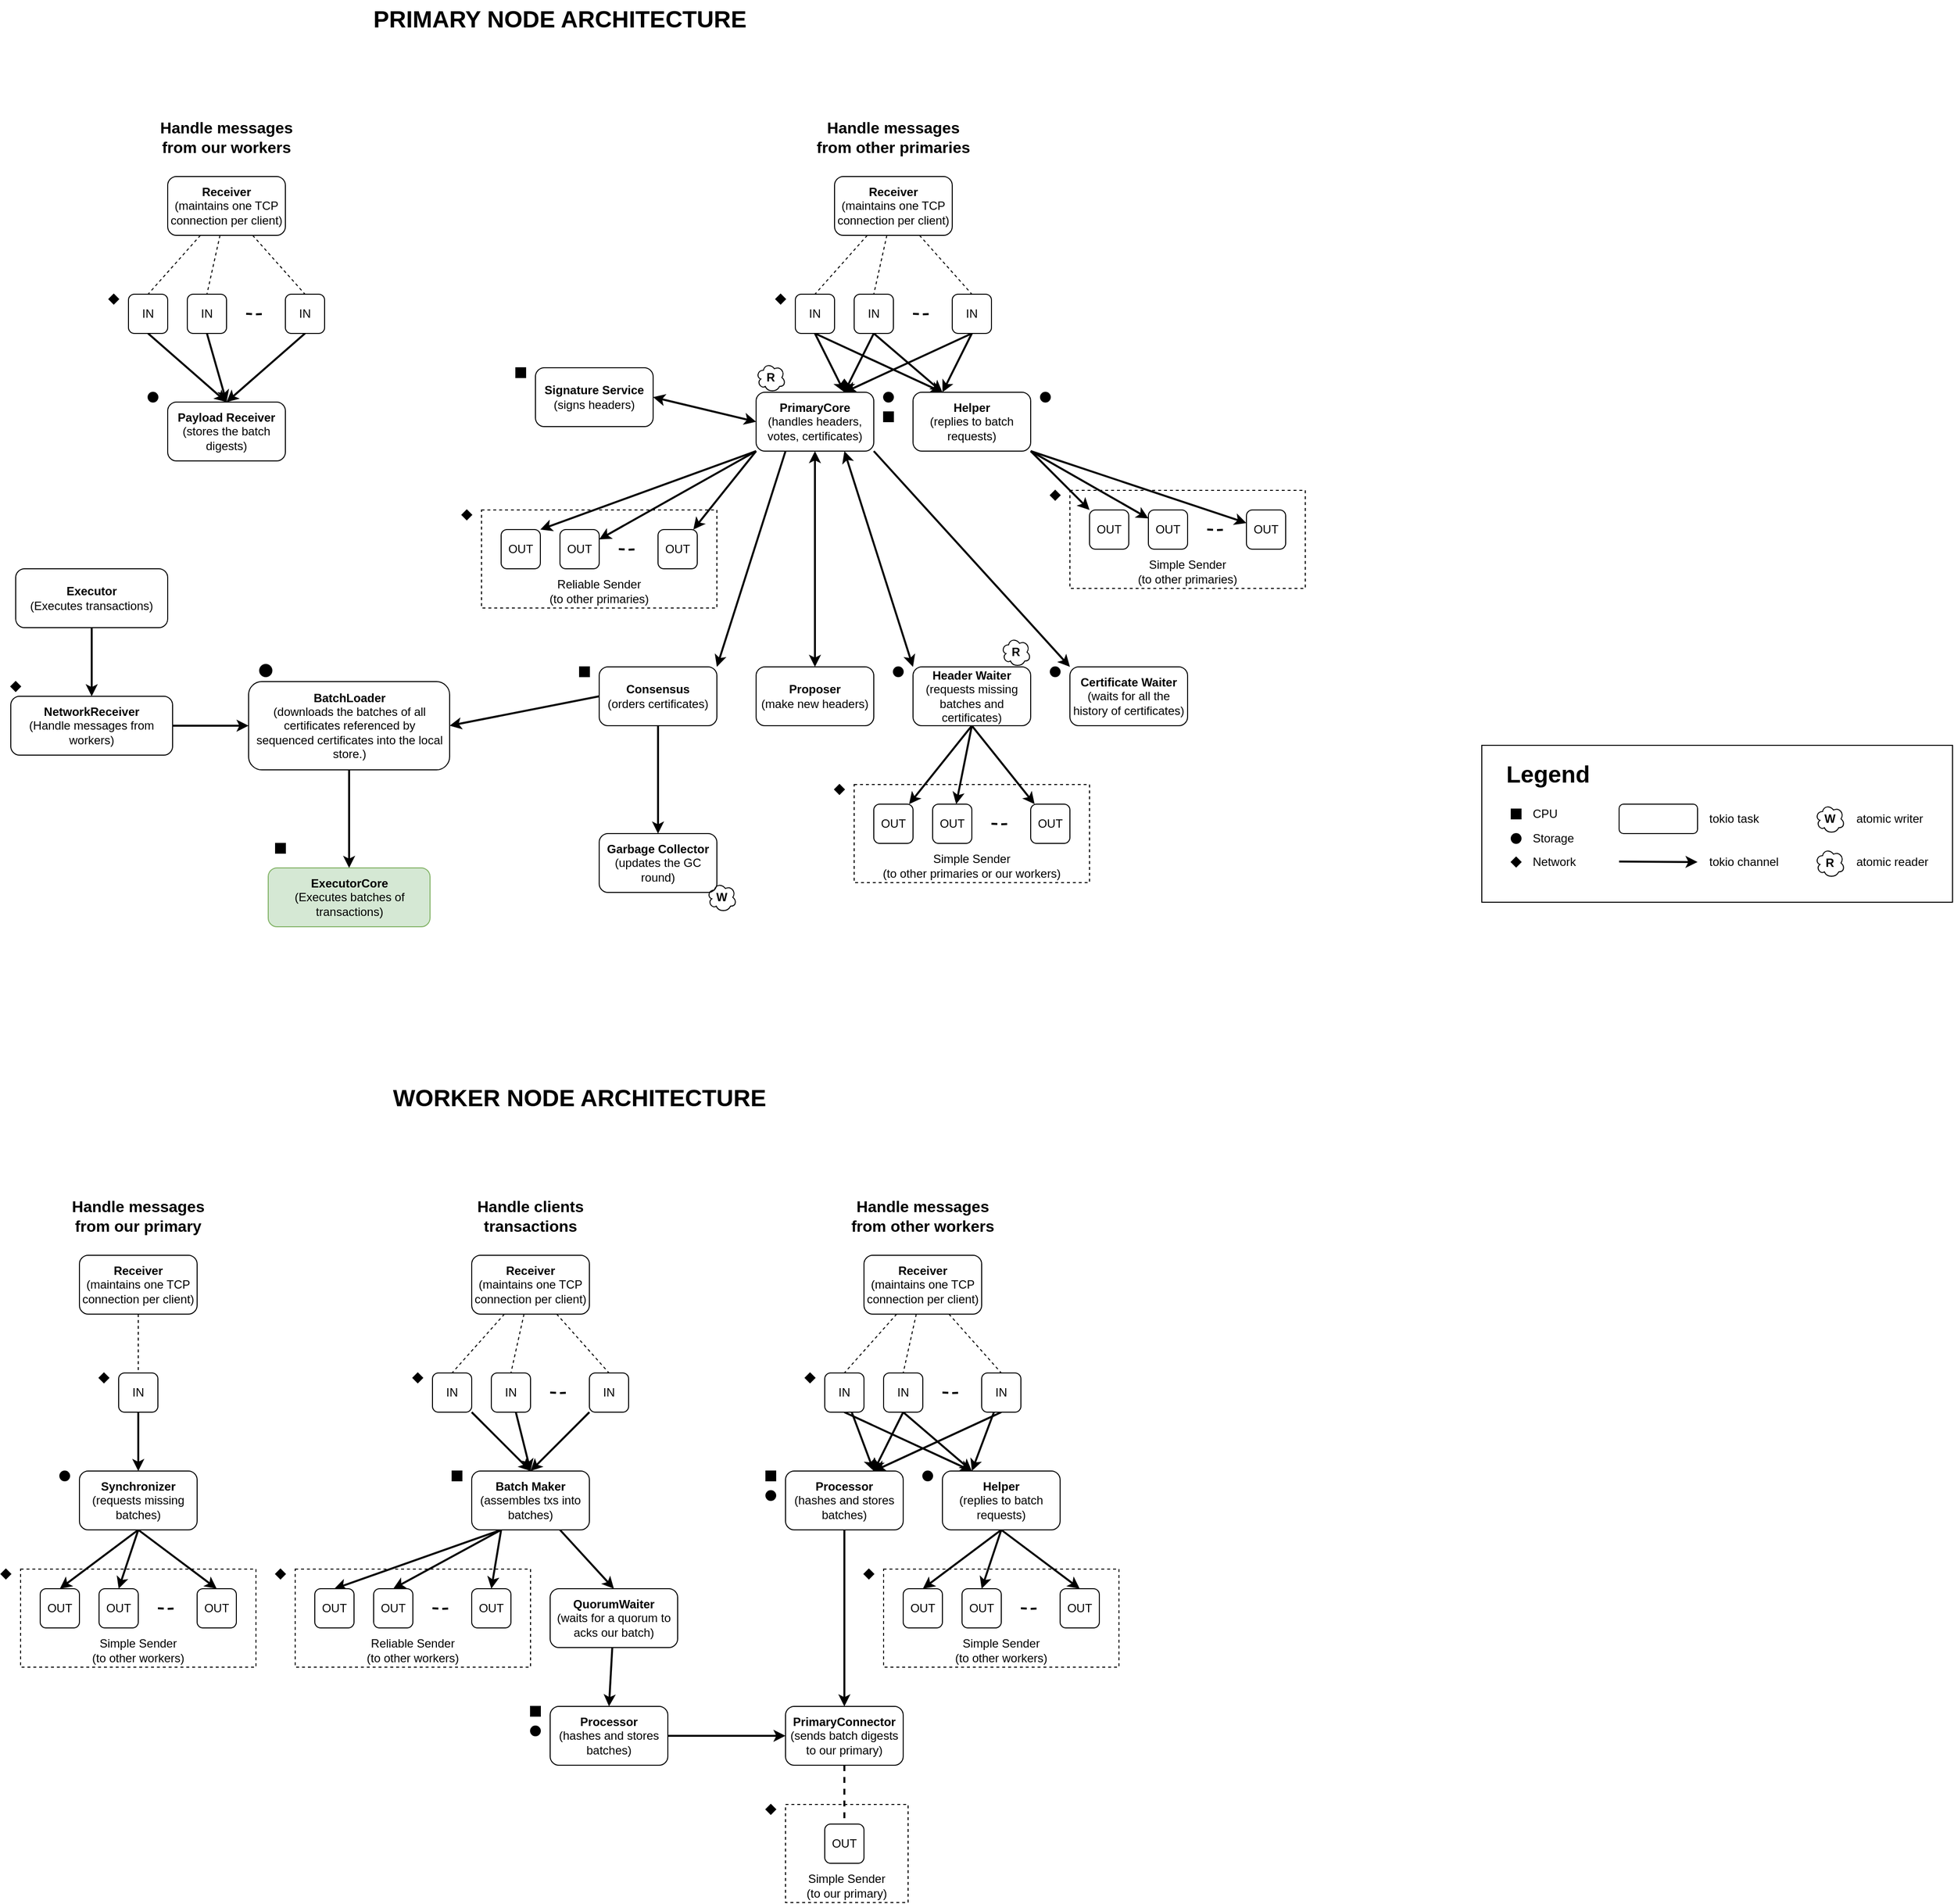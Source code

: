 <mxfile version="20.5.3" type="embed"><diagram name="Mundis Architecture" id="eWdeT5AcJQXGYYXO-Hpa"><mxGraphModel dx="376" dy="332" grid="1" gridSize="10" guides="1" tooltips="1" connect="1" arrows="1" fold="1" page="0" pageScale="1" pageWidth="850" pageHeight="1100" math="0" shadow="0"><root><mxCell id="0"/><mxCell id="1" parent="0"/><mxCell id="_RsEXBhHLz2z6lFNZUiC-2" style="edgeStyle=none;rounded=0;jumpSize=6;orthogonalLoop=1;jettySize=auto;html=1;startArrow=none;startFill=0;endArrow=classic;endFill=1;strokeWidth=2;entryX=0.5;entryY=0;entryDx=0;entryDy=0;exitX=0.5;exitY=1;exitDx=0;exitDy=0;" parent="1" source="_RsEXBhHLz2z6lFNZUiC-3" target="_RsEXBhHLz2z6lFNZUiC-42" edge="1"><mxGeometry relative="1" as="geometry"/></mxCell><mxCell id="_RsEXBhHLz2z6lFNZUiC-3" value="IN" style="rounded=1;whiteSpace=wrap;html=1;" parent="1" vertex="1"><mxGeometry x="180" y="350" width="40" height="40" as="geometry"/></mxCell><mxCell id="_RsEXBhHLz2z6lFNZUiC-4" style="edgeStyle=none;rounded=0;jumpSize=6;orthogonalLoop=1;jettySize=auto;html=1;entryX=0.5;entryY=0;entryDx=0;entryDy=0;strokeWidth=1;endArrow=none;endFill=0;dashed=1;" parent="1" source="_RsEXBhHLz2z6lFNZUiC-7" target="_RsEXBhHLz2z6lFNZUiC-11" edge="1"><mxGeometry relative="1" as="geometry"/></mxCell><mxCell id="_RsEXBhHLz2z6lFNZUiC-5" style="edgeStyle=none;rounded=0;jumpSize=6;orthogonalLoop=1;jettySize=auto;html=1;entryX=0.5;entryY=0;entryDx=0;entryDy=0;strokeWidth=1;endArrow=none;endFill=0;dashed=1;" parent="1" source="_RsEXBhHLz2z6lFNZUiC-7" target="_RsEXBhHLz2z6lFNZUiC-3" edge="1"><mxGeometry relative="1" as="geometry"/></mxCell><mxCell id="_RsEXBhHLz2z6lFNZUiC-6" style="edgeStyle=none;rounded=0;jumpSize=6;orthogonalLoop=1;jettySize=auto;html=1;entryX=0.5;entryY=0;entryDx=0;entryDy=0;strokeWidth=1;endArrow=none;endFill=0;dashed=1;" parent="1" source="_RsEXBhHLz2z6lFNZUiC-7" target="_RsEXBhHLz2z6lFNZUiC-9" edge="1"><mxGeometry relative="1" as="geometry"/></mxCell><mxCell id="_RsEXBhHLz2z6lFNZUiC-7" value="&lt;b&gt;Receiver&lt;br&gt;&lt;/b&gt;(maintains one TCP connection per client)" style="rounded=1;whiteSpace=wrap;html=1;" parent="1" vertex="1"><mxGeometry x="220" y="230" width="120" height="60" as="geometry"/></mxCell><mxCell id="_RsEXBhHLz2z6lFNZUiC-8" style="edgeStyle=none;rounded=0;jumpSize=6;orthogonalLoop=1;jettySize=auto;html=1;startArrow=none;startFill=0;endArrow=classic;endFill=1;strokeWidth=2;entryX=0.5;entryY=0;entryDx=0;entryDy=0;exitX=0.5;exitY=1;exitDx=0;exitDy=0;" parent="1" source="_RsEXBhHLz2z6lFNZUiC-9" target="_RsEXBhHLz2z6lFNZUiC-42" edge="1"><mxGeometry relative="1" as="geometry"/></mxCell><mxCell id="_RsEXBhHLz2z6lFNZUiC-9" value="IN" style="rounded=1;whiteSpace=wrap;html=1;" parent="1" vertex="1"><mxGeometry x="340" y="350" width="40" height="40" as="geometry"/></mxCell><mxCell id="_RsEXBhHLz2z6lFNZUiC-10" style="edgeStyle=none;rounded=0;jumpSize=6;orthogonalLoop=1;jettySize=auto;html=1;startArrow=none;startFill=0;endArrow=classic;endFill=1;strokeWidth=2;entryX=0.5;entryY=0;entryDx=0;entryDy=0;exitX=0.5;exitY=1;exitDx=0;exitDy=0;" parent="1" source="_RsEXBhHLz2z6lFNZUiC-11" target="_RsEXBhHLz2z6lFNZUiC-42" edge="1"><mxGeometry relative="1" as="geometry"/></mxCell><mxCell id="_RsEXBhHLz2z6lFNZUiC-11" value="IN" style="rounded=1;whiteSpace=wrap;html=1;" parent="1" vertex="1"><mxGeometry x="240" y="350" width="40" height="40" as="geometry"/></mxCell><mxCell id="_RsEXBhHLz2z6lFNZUiC-12" value="" style="endArrow=none;dashed=1;html=1;rounded=0;edgeStyle=orthogonalEdgeStyle;jumpSize=6;strokeWidth=2;" parent="1" edge="1"><mxGeometry width="50" height="50" relative="1" as="geometry"><mxPoint x="300" y="370.0" as="sourcePoint"/><mxPoint x="320" y="370.0" as="targetPoint"/></mxGeometry></mxCell><mxCell id="_RsEXBhHLz2z6lFNZUiC-13" value="" style="rhombus;whiteSpace=wrap;html=1;strokeColor=#000000;fillColor=#000000;align=center;" parent="1" vertex="1"><mxGeometry x="160" y="350" width="10" height="10" as="geometry"/></mxCell><mxCell id="_RsEXBhHLz2z6lFNZUiC-14" style="edgeStyle=none;rounded=0;jumpSize=6;orthogonalLoop=1;jettySize=auto;html=1;startArrow=none;startFill=0;endArrow=classic;endFill=1;strokeWidth=2;entryX=0.75;entryY=0;entryDx=0;entryDy=0;exitX=0.5;exitY=1;exitDx=0;exitDy=0;" parent="1" source="_RsEXBhHLz2z6lFNZUiC-16" target="_RsEXBhHLz2z6lFNZUiC-40" edge="1"><mxGeometry relative="1" as="geometry"/></mxCell><mxCell id="_RsEXBhHLz2z6lFNZUiC-15" style="edgeStyle=none;rounded=0;jumpSize=6;orthogonalLoop=1;jettySize=auto;html=1;startArrow=none;startFill=0;endArrow=classic;endFill=1;strokeWidth=2;exitX=0.5;exitY=1;exitDx=0;exitDy=0;entryX=0.25;entryY=0;entryDx=0;entryDy=0;" parent="1" source="_RsEXBhHLz2z6lFNZUiC-16" target="_RsEXBhHLz2z6lFNZUiC-52" edge="1"><mxGeometry relative="1" as="geometry"/></mxCell><mxCell id="_RsEXBhHLz2z6lFNZUiC-16" value="IN" style="rounded=1;whiteSpace=wrap;html=1;" parent="1" vertex="1"><mxGeometry x="860" y="350" width="40" height="40" as="geometry"/></mxCell><mxCell id="_RsEXBhHLz2z6lFNZUiC-17" style="edgeStyle=none;rounded=0;jumpSize=6;orthogonalLoop=1;jettySize=auto;html=1;entryX=0.5;entryY=0;entryDx=0;entryDy=0;strokeWidth=1;endArrow=none;endFill=0;dashed=1;" parent="1" source="_RsEXBhHLz2z6lFNZUiC-20" target="_RsEXBhHLz2z6lFNZUiC-26" edge="1"><mxGeometry relative="1" as="geometry"/></mxCell><mxCell id="_RsEXBhHLz2z6lFNZUiC-18" style="edgeStyle=none;rounded=0;jumpSize=6;orthogonalLoop=1;jettySize=auto;html=1;entryX=0.5;entryY=0;entryDx=0;entryDy=0;strokeWidth=1;endArrow=none;endFill=0;dashed=1;" parent="1" source="_RsEXBhHLz2z6lFNZUiC-20" target="_RsEXBhHLz2z6lFNZUiC-16" edge="1"><mxGeometry relative="1" as="geometry"/></mxCell><mxCell id="_RsEXBhHLz2z6lFNZUiC-19" style="edgeStyle=none;rounded=0;jumpSize=6;orthogonalLoop=1;jettySize=auto;html=1;entryX=0.5;entryY=0;entryDx=0;entryDy=0;strokeWidth=1;endArrow=none;endFill=0;dashed=1;" parent="1" source="_RsEXBhHLz2z6lFNZUiC-20" target="_RsEXBhHLz2z6lFNZUiC-23" edge="1"><mxGeometry relative="1" as="geometry"/></mxCell><mxCell id="_RsEXBhHLz2z6lFNZUiC-20" value="&lt;b&gt;Receiver&lt;br&gt;&lt;/b&gt;(maintains one TCP connection per client)" style="rounded=1;whiteSpace=wrap;html=1;" parent="1" vertex="1"><mxGeometry x="900" y="230" width="120" height="60" as="geometry"/></mxCell><mxCell id="_RsEXBhHLz2z6lFNZUiC-21" style="edgeStyle=none;rounded=0;jumpSize=6;orthogonalLoop=1;jettySize=auto;html=1;startArrow=none;startFill=0;endArrow=classic;endFill=1;strokeWidth=2;exitX=0.5;exitY=1;exitDx=0;exitDy=0;entryX=0.75;entryY=0;entryDx=0;entryDy=0;" parent="1" source="_RsEXBhHLz2z6lFNZUiC-23" target="_RsEXBhHLz2z6lFNZUiC-40" edge="1"><mxGeometry relative="1" as="geometry"/></mxCell><mxCell id="_RsEXBhHLz2z6lFNZUiC-22" style="edgeStyle=none;rounded=0;jumpSize=6;orthogonalLoop=1;jettySize=auto;html=1;startArrow=none;startFill=0;endArrow=classic;endFill=1;strokeWidth=2;exitX=0.5;exitY=1;exitDx=0;exitDy=0;entryX=0.25;entryY=0;entryDx=0;entryDy=0;" parent="1" source="_RsEXBhHLz2z6lFNZUiC-23" target="_RsEXBhHLz2z6lFNZUiC-52" edge="1"><mxGeometry relative="1" as="geometry"/></mxCell><mxCell id="_RsEXBhHLz2z6lFNZUiC-23" value="IN" style="rounded=1;whiteSpace=wrap;html=1;" parent="1" vertex="1"><mxGeometry x="1020" y="350" width="40" height="40" as="geometry"/></mxCell><mxCell id="_RsEXBhHLz2z6lFNZUiC-24" style="edgeStyle=none;rounded=0;jumpSize=6;orthogonalLoop=1;jettySize=auto;html=1;startArrow=none;startFill=0;endArrow=classic;endFill=1;strokeWidth=2;exitX=0.5;exitY=1;exitDx=0;exitDy=0;entryX=0.75;entryY=0;entryDx=0;entryDy=0;" parent="1" source="_RsEXBhHLz2z6lFNZUiC-26" target="_RsEXBhHLz2z6lFNZUiC-40" edge="1"><mxGeometry relative="1" as="geometry"/></mxCell><mxCell id="_RsEXBhHLz2z6lFNZUiC-25" style="edgeStyle=none;rounded=0;jumpSize=6;orthogonalLoop=1;jettySize=auto;html=1;startArrow=none;startFill=0;endArrow=classic;endFill=1;strokeWidth=2;exitX=0.5;exitY=1;exitDx=0;exitDy=0;entryX=0.25;entryY=0;entryDx=0;entryDy=0;" parent="1" source="_RsEXBhHLz2z6lFNZUiC-26" target="_RsEXBhHLz2z6lFNZUiC-52" edge="1"><mxGeometry relative="1" as="geometry"><mxPoint x="990" y="440" as="targetPoint"/></mxGeometry></mxCell><mxCell id="_RsEXBhHLz2z6lFNZUiC-26" value="IN" style="rounded=1;whiteSpace=wrap;html=1;" parent="1" vertex="1"><mxGeometry x="920" y="350" width="40" height="40" as="geometry"/></mxCell><mxCell id="_RsEXBhHLz2z6lFNZUiC-27" value="" style="endArrow=none;dashed=1;html=1;rounded=0;edgeStyle=orthogonalEdgeStyle;jumpSize=6;strokeWidth=2;" parent="1" edge="1"><mxGeometry width="50" height="50" relative="1" as="geometry"><mxPoint x="980" y="370.0" as="sourcePoint"/><mxPoint x="1000" y="370.0" as="targetPoint"/></mxGeometry></mxCell><mxCell id="_RsEXBhHLz2z6lFNZUiC-28" value="" style="rhombus;whiteSpace=wrap;html=1;strokeColor=#000000;fillColor=#000000;align=center;" parent="1" vertex="1"><mxGeometry x="840" y="350" width="10" height="10" as="geometry"/></mxCell><mxCell id="_RsEXBhHLz2z6lFNZUiC-29" value="&lt;font style=&quot;font-size: 16px&quot;&gt;&lt;b&gt;Handle messages from our workers&lt;/b&gt;&lt;/font&gt;" style="text;html=1;strokeColor=none;fillColor=none;align=center;verticalAlign=middle;whiteSpace=wrap;rounded=0;dashed=1;" parent="1" vertex="1"><mxGeometry x="200" y="170" width="160" height="40" as="geometry"/></mxCell><mxCell id="_RsEXBhHLz2z6lFNZUiC-30" value="&lt;font style=&quot;font-size: 16px&quot;&gt;&lt;b&gt;Handle messages from other primaries&lt;/b&gt;&lt;/font&gt;" style="text;html=1;strokeColor=none;fillColor=none;align=center;verticalAlign=middle;whiteSpace=wrap;rounded=0;dashed=1;" parent="1" vertex="1"><mxGeometry x="880" y="170" width="160" height="40" as="geometry"/></mxCell><mxCell id="_RsEXBhHLz2z6lFNZUiC-31" style="edgeStyle=none;rounded=0;jumpSize=6;orthogonalLoop=1;jettySize=auto;html=1;entryX=0;entryY=0.5;entryDx=0;entryDy=0;startArrow=classic;startFill=1;endArrow=classic;endFill=1;strokeWidth=2;exitX=1;exitY=0.5;exitDx=0;exitDy=0;" parent="1" source="_RsEXBhHLz2z6lFNZUiC-32" target="_RsEXBhHLz2z6lFNZUiC-40" edge="1"><mxGeometry relative="1" as="geometry"/></mxCell><mxCell id="_RsEXBhHLz2z6lFNZUiC-32" value="&lt;b&gt;Signature Service&lt;br&gt;&lt;/b&gt;(signs headers)" style="rounded=1;whiteSpace=wrap;html=1;" parent="1" vertex="1"><mxGeometry x="595" y="425" width="120" height="60" as="geometry"/></mxCell><mxCell id="_RsEXBhHLz2z6lFNZUiC-33" style="edgeStyle=none;rounded=0;jumpSize=6;orthogonalLoop=1;jettySize=auto;html=1;startArrow=none;startFill=0;endArrow=classic;endFill=1;strokeWidth=2;exitX=0;exitY=1;exitDx=0;exitDy=0;" parent="1" source="_RsEXBhHLz2z6lFNZUiC-40" target="_RsEXBhHLz2z6lFNZUiC-57" edge="1"><mxGeometry relative="1" as="geometry"/></mxCell><mxCell id="_RsEXBhHLz2z6lFNZUiC-34" style="edgeStyle=none;rounded=0;jumpSize=6;orthogonalLoop=1;jettySize=auto;html=1;startArrow=none;startFill=0;endArrow=classic;endFill=1;strokeWidth=2;entryX=1;entryY=0;entryDx=0;entryDy=0;exitX=0;exitY=1;exitDx=0;exitDy=0;" parent="1" source="_RsEXBhHLz2z6lFNZUiC-40" target="_RsEXBhHLz2z6lFNZUiC-56" edge="1"><mxGeometry relative="1" as="geometry"><mxPoint x="710" y="530" as="targetPoint"/></mxGeometry></mxCell><mxCell id="_RsEXBhHLz2z6lFNZUiC-35" style="edgeStyle=none;rounded=0;jumpSize=6;orthogonalLoop=1;jettySize=auto;html=1;entryX=1;entryY=0.25;entryDx=0;entryDy=0;startArrow=none;startFill=0;endArrow=classic;endFill=1;strokeWidth=2;exitX=0;exitY=1;exitDx=0;exitDy=0;" parent="1" source="_RsEXBhHLz2z6lFNZUiC-40" target="_RsEXBhHLz2z6lFNZUiC-58" edge="1"><mxGeometry relative="1" as="geometry"/></mxCell><mxCell id="_RsEXBhHLz2z6lFNZUiC-36" style="edgeStyle=none;rounded=0;jumpSize=6;orthogonalLoop=1;jettySize=auto;html=1;exitX=0.5;exitY=1;exitDx=0;exitDy=0;entryX=0.5;entryY=0;entryDx=0;entryDy=0;startArrow=classic;startFill=1;endArrow=classic;endFill=1;strokeWidth=2;" parent="1" source="_RsEXBhHLz2z6lFNZUiC-40" target="_RsEXBhHLz2z6lFNZUiC-48" edge="1"><mxGeometry relative="1" as="geometry"><Array as="points"><mxPoint x="880" y="630"/></Array></mxGeometry></mxCell><mxCell id="_RsEXBhHLz2z6lFNZUiC-37" style="edgeStyle=none;rounded=0;jumpSize=6;orthogonalLoop=1;jettySize=auto;html=1;entryX=1;entryY=0;entryDx=0;entryDy=0;startArrow=none;startFill=0;endArrow=classic;endFill=1;strokeWidth=2;exitX=0.25;exitY=1;exitDx=0;exitDy=0;" parent="1" source="_RsEXBhHLz2z6lFNZUiC-40" target="_RsEXBhHLz2z6lFNZUiC-54" edge="1"><mxGeometry relative="1" as="geometry"/></mxCell><mxCell id="_RsEXBhHLz2z6lFNZUiC-38" style="edgeStyle=none;rounded=0;jumpSize=6;orthogonalLoop=1;jettySize=auto;html=1;entryX=0;entryY=0;entryDx=0;entryDy=0;startArrow=classic;startFill=1;endArrow=classic;endFill=1;strokeWidth=2;exitX=0.75;exitY=1;exitDx=0;exitDy=0;" parent="1" source="_RsEXBhHLz2z6lFNZUiC-40" target="_RsEXBhHLz2z6lFNZUiC-46" edge="1"><mxGeometry relative="1" as="geometry"/></mxCell><mxCell id="_RsEXBhHLz2z6lFNZUiC-39" style="edgeStyle=none;rounded=0;jumpSize=6;orthogonalLoop=1;jettySize=auto;html=1;entryX=0;entryY=0;entryDx=0;entryDy=0;startArrow=none;startFill=0;endArrow=classic;endFill=1;strokeWidth=2;exitX=1;exitY=1;exitDx=0;exitDy=0;" parent="1" source="_RsEXBhHLz2z6lFNZUiC-40" target="_RsEXBhHLz2z6lFNZUiC-47" edge="1"><mxGeometry relative="1" as="geometry"/></mxCell><mxCell id="_RsEXBhHLz2z6lFNZUiC-40" value="&lt;b&gt;PrimaryCore&lt;br&gt;&lt;/b&gt;(handles headers, votes, certificates)" style="rounded=1;whiteSpace=wrap;html=1;" parent="1" vertex="1"><mxGeometry x="820" y="450" width="120" height="60" as="geometry"/></mxCell><mxCell id="_RsEXBhHLz2z6lFNZUiC-41" value="&lt;b&gt;Garbage Collector&lt;br&gt;&lt;/b&gt;(updates the GC round)" style="rounded=1;whiteSpace=wrap;html=1;" parent="1" vertex="1"><mxGeometry x="660" y="900" width="120" height="60" as="geometry"/></mxCell><mxCell id="_RsEXBhHLz2z6lFNZUiC-42" value="&lt;b&gt;Payload Receiver&lt;br&gt;&lt;/b&gt;(stores the batch digests)" style="rounded=1;whiteSpace=wrap;html=1;" parent="1" vertex="1"><mxGeometry x="220" y="460" width="120" height="60" as="geometry"/></mxCell><mxCell id="_RsEXBhHLz2z6lFNZUiC-43" style="edgeStyle=none;rounded=0;jumpSize=6;orthogonalLoop=1;jettySize=auto;html=1;startArrow=none;startFill=0;endArrow=classic;endFill=1;strokeWidth=2;exitX=0.5;exitY=1;exitDx=0;exitDy=0;" parent="1" source="_RsEXBhHLz2z6lFNZUiC-46" target="_RsEXBhHLz2z6lFNZUiC-69" edge="1"><mxGeometry relative="1" as="geometry"/></mxCell><mxCell id="_RsEXBhHLz2z6lFNZUiC-44" style="edgeStyle=none;rounded=0;jumpSize=6;orthogonalLoop=1;jettySize=auto;html=1;startArrow=none;startFill=0;endArrow=classic;endFill=1;strokeWidth=2;exitX=0.5;exitY=1;exitDx=0;exitDy=0;" parent="1" source="_RsEXBhHLz2z6lFNZUiC-46" target="_RsEXBhHLz2z6lFNZUiC-68" edge="1"><mxGeometry relative="1" as="geometry"/></mxCell><mxCell id="_RsEXBhHLz2z6lFNZUiC-45" style="edgeStyle=none;rounded=0;jumpSize=6;orthogonalLoop=1;jettySize=auto;html=1;startArrow=none;startFill=0;endArrow=classic;endFill=1;strokeWidth=2;exitX=0.5;exitY=1;exitDx=0;exitDy=0;" parent="1" source="_RsEXBhHLz2z6lFNZUiC-46" target="_RsEXBhHLz2z6lFNZUiC-67" edge="1"><mxGeometry relative="1" as="geometry"/></mxCell><mxCell id="_RsEXBhHLz2z6lFNZUiC-46" value="&lt;b&gt;Header Waiter&lt;br&gt;&lt;/b&gt;(requests missing batches and certificates)" style="rounded=1;whiteSpace=wrap;html=1;" parent="1" vertex="1"><mxGeometry x="980" y="730" width="120" height="60" as="geometry"/></mxCell><mxCell id="_RsEXBhHLz2z6lFNZUiC-47" value="&lt;b&gt;Certificate Waiter&lt;br&gt;&lt;/b&gt;(waits for all the history of certificates)" style="rounded=1;whiteSpace=wrap;html=1;" parent="1" vertex="1"><mxGeometry x="1140" y="730" width="120" height="60" as="geometry"/></mxCell><mxCell id="_RsEXBhHLz2z6lFNZUiC-48" value="&lt;b&gt;Proposer&lt;br&gt;&lt;/b&gt;(make new headers)" style="rounded=1;whiteSpace=wrap;html=1;" parent="1" vertex="1"><mxGeometry x="820" y="730" width="120" height="60" as="geometry"/></mxCell><mxCell id="_RsEXBhHLz2z6lFNZUiC-49" style="edgeStyle=none;rounded=0;jumpSize=6;orthogonalLoop=1;jettySize=auto;html=1;endArrow=classic;endFill=1;strokeWidth=2;startArrow=none;startFill=0;exitX=1;exitY=1;exitDx=0;exitDy=0;" parent="1" source="_RsEXBhHLz2z6lFNZUiC-52" target="_RsEXBhHLz2z6lFNZUiC-63" edge="1"><mxGeometry relative="1" as="geometry"/></mxCell><mxCell id="_RsEXBhHLz2z6lFNZUiC-50" style="edgeStyle=none;rounded=0;jumpSize=6;orthogonalLoop=1;jettySize=auto;html=1;endArrow=classic;endFill=1;strokeWidth=2;startArrow=none;startFill=0;exitX=1;exitY=1;exitDx=0;exitDy=0;" parent="1" source="_RsEXBhHLz2z6lFNZUiC-52" target="_RsEXBhHLz2z6lFNZUiC-64" edge="1"><mxGeometry relative="1" as="geometry"/></mxCell><mxCell id="_RsEXBhHLz2z6lFNZUiC-51" style="edgeStyle=none;rounded=0;jumpSize=6;orthogonalLoop=1;jettySize=auto;html=1;endArrow=classic;endFill=1;strokeWidth=2;startArrow=none;startFill=0;exitX=1;exitY=1;exitDx=0;exitDy=0;" parent="1" source="_RsEXBhHLz2z6lFNZUiC-52" target="_RsEXBhHLz2z6lFNZUiC-62" edge="1"><mxGeometry relative="1" as="geometry"/></mxCell><mxCell id="_RsEXBhHLz2z6lFNZUiC-52" value="&lt;b&gt;Helper&lt;br&gt;&lt;/b&gt;(replies to batch requests)" style="rounded=1;whiteSpace=wrap;html=1;" parent="1" vertex="1"><mxGeometry x="980" y="450" width="120" height="60" as="geometry"/></mxCell><mxCell id="_RsEXBhHLz2z6lFNZUiC-53" style="edgeStyle=none;rounded=0;jumpSize=6;orthogonalLoop=1;jettySize=auto;html=1;startArrow=none;startFill=0;endArrow=classic;endFill=1;strokeWidth=2;" parent="1" source="_RsEXBhHLz2z6lFNZUiC-54" target="_RsEXBhHLz2z6lFNZUiC-41" edge="1"><mxGeometry relative="1" as="geometry"/></mxCell><mxCell id="_RsEXBhHLz2z6lFNZUiC-54" value="&lt;b&gt;Consensus&lt;br&gt;&lt;/b&gt;(orders certificates)" style="rounded=1;whiteSpace=wrap;html=1;" parent="1" vertex="1"><mxGeometry x="660" y="730" width="120" height="60" as="geometry"/></mxCell><mxCell id="_RsEXBhHLz2z6lFNZUiC-55" value="Reliable Sender&lt;br&gt;(to other primaries)" style="rounded=0;whiteSpace=wrap;html=1;fillColor=none;verticalAlign=bottom;dashed=1;" parent="1" vertex="1"><mxGeometry x="540" y="570" width="240" height="100" as="geometry"/></mxCell><mxCell id="_RsEXBhHLz2z6lFNZUiC-56" value="OUT" style="rounded=1;whiteSpace=wrap;html=1;" parent="1" vertex="1"><mxGeometry x="560" y="590" width="40" height="40" as="geometry"/></mxCell><mxCell id="_RsEXBhHLz2z6lFNZUiC-57" value="OUT" style="rounded=1;whiteSpace=wrap;html=1;" parent="1" vertex="1"><mxGeometry x="720" y="590" width="40" height="40" as="geometry"/></mxCell><mxCell id="_RsEXBhHLz2z6lFNZUiC-58" value="OUT" style="rounded=1;whiteSpace=wrap;html=1;" parent="1" vertex="1"><mxGeometry x="620" y="590" width="40" height="40" as="geometry"/></mxCell><mxCell id="_RsEXBhHLz2z6lFNZUiC-59" value="" style="endArrow=none;dashed=1;html=1;rounded=0;edgeStyle=orthogonalEdgeStyle;jumpSize=6;strokeWidth=2;" parent="1" edge="1"><mxGeometry width="50" height="50" relative="1" as="geometry"><mxPoint x="680" y="610.0" as="sourcePoint"/><mxPoint x="700" y="610.0" as="targetPoint"/></mxGeometry></mxCell><mxCell id="_RsEXBhHLz2z6lFNZUiC-60" value="" style="rhombus;whiteSpace=wrap;html=1;strokeColor=#000000;fillColor=#000000;align=center;" parent="1" vertex="1"><mxGeometry x="520" y="570" width="10" height="10" as="geometry"/></mxCell><mxCell id="_RsEXBhHLz2z6lFNZUiC-61" value="Simple Sender&lt;br&gt;(to other primaries)" style="rounded=0;whiteSpace=wrap;html=1;fillColor=none;verticalAlign=bottom;dashed=1;" parent="1" vertex="1"><mxGeometry x="1140" y="550" width="240" height="100" as="geometry"/></mxCell><mxCell id="_RsEXBhHLz2z6lFNZUiC-62" value="OUT" style="rounded=1;whiteSpace=wrap;html=1;strokeWidth=1;" parent="1" vertex="1"><mxGeometry x="1160" y="570" width="40" height="40" as="geometry"/></mxCell><mxCell id="_RsEXBhHLz2z6lFNZUiC-63" value="OUT" style="rounded=1;whiteSpace=wrap;html=1;" parent="1" vertex="1"><mxGeometry x="1320" y="570" width="40" height="40" as="geometry"/></mxCell><mxCell id="_RsEXBhHLz2z6lFNZUiC-64" value="OUT" style="rounded=1;whiteSpace=wrap;html=1;strokeWidth=1;" parent="1" vertex="1"><mxGeometry x="1220" y="570" width="40" height="40" as="geometry"/></mxCell><mxCell id="_RsEXBhHLz2z6lFNZUiC-65" value="" style="rhombus;whiteSpace=wrap;html=1;strokeColor=#000000;fillColor=#000000;align=center;strokeWidth=1;" parent="1" vertex="1"><mxGeometry x="1120" y="550" width="10" height="10" as="geometry"/></mxCell><mxCell id="_RsEXBhHLz2z6lFNZUiC-66" value="Simple Sender&lt;br&gt;(to other primaries or our workers)" style="rounded=0;whiteSpace=wrap;html=1;fillColor=none;verticalAlign=bottom;dashed=1;" parent="1" vertex="1"><mxGeometry x="920" y="850" width="240" height="100" as="geometry"/></mxCell><mxCell id="_RsEXBhHLz2z6lFNZUiC-67" value="OUT" style="rounded=1;whiteSpace=wrap;html=1;" parent="1" vertex="1"><mxGeometry x="940" y="870" width="40" height="40" as="geometry"/></mxCell><mxCell id="_RsEXBhHLz2z6lFNZUiC-68" value="OUT" style="rounded=1;whiteSpace=wrap;html=1;" parent="1" vertex="1"><mxGeometry x="1100" y="870" width="40" height="40" as="geometry"/></mxCell><mxCell id="_RsEXBhHLz2z6lFNZUiC-69" value="OUT" style="rounded=1;whiteSpace=wrap;html=1;" parent="1" vertex="1"><mxGeometry x="1000" y="870" width="40" height="40" as="geometry"/></mxCell><mxCell id="_RsEXBhHLz2z6lFNZUiC-70" value="" style="rhombus;whiteSpace=wrap;html=1;strokeColor=#000000;fillColor=#000000;align=center;" parent="1" vertex="1"><mxGeometry x="900" y="850" width="10" height="10" as="geometry"/></mxCell><mxCell id="_RsEXBhHLz2z6lFNZUiC-82" value="&lt;b&gt;W&lt;/b&gt;" style="ellipse;shape=cloud;whiteSpace=wrap;html=1;strokeColor=#000000;fillColor=none;align=center;" parent="1" vertex="1"><mxGeometry x="770" y="950" width="30" height="30" as="geometry"/></mxCell><mxCell id="_RsEXBhHLz2z6lFNZUiC-83" value="&lt;b&gt;R&lt;/b&gt;" style="ellipse;shape=cloud;whiteSpace=wrap;html=1;strokeColor=#000000;fillColor=none;align=center;" parent="1" vertex="1"><mxGeometry x="820" y="420" width="30" height="30" as="geometry"/></mxCell><mxCell id="_RsEXBhHLz2z6lFNZUiC-84" value="&lt;b&gt;R&lt;/b&gt;" style="ellipse;shape=cloud;whiteSpace=wrap;html=1;strokeColor=#000000;fillColor=none;align=center;strokeWidth=1;" parent="1" vertex="1"><mxGeometry x="1070" y="700" width="30" height="30" as="geometry"/></mxCell><mxCell id="_RsEXBhHLz2z6lFNZUiC-89" value="" style="endArrow=none;dashed=1;html=1;rounded=0;edgeStyle=orthogonalEdgeStyle;jumpSize=6;strokeWidth=2;" parent="1" edge="1"><mxGeometry width="50" height="50" relative="1" as="geometry"><mxPoint x="1280" y="590.0" as="sourcePoint"/><mxPoint x="1300" y="590.0" as="targetPoint"/></mxGeometry></mxCell><mxCell id="_RsEXBhHLz2z6lFNZUiC-90" value="" style="endArrow=none;dashed=1;html=1;rounded=0;edgeStyle=orthogonalEdgeStyle;jumpSize=6;strokeWidth=2;" parent="1" edge="1"><mxGeometry width="50" height="50" relative="1" as="geometry"><mxPoint x="1060" y="890.0" as="sourcePoint"/><mxPoint x="1080" y="890.0" as="targetPoint"/></mxGeometry></mxCell><mxCell id="_RsEXBhHLz2z6lFNZUiC-91" value="" style="ellipse;whiteSpace=wrap;html=1;aspect=fixed;align=center;fillColor=#000000;" parent="1" vertex="1"><mxGeometry x="200" y="450" width="10" height="10" as="geometry"/></mxCell><mxCell id="_RsEXBhHLz2z6lFNZUiC-92" value="" style="ellipse;whiteSpace=wrap;html=1;aspect=fixed;align=center;fillColor=#000000;" parent="1" vertex="1"><mxGeometry x="1110" y="450" width="10" height="10" as="geometry"/></mxCell><mxCell id="_RsEXBhHLz2z6lFNZUiC-93" value="" style="ellipse;whiteSpace=wrap;html=1;aspect=fixed;align=center;fillColor=#000000;" parent="1" vertex="1"><mxGeometry x="950" y="450" width="10" height="10" as="geometry"/></mxCell><mxCell id="_RsEXBhHLz2z6lFNZUiC-94" value="" style="ellipse;whiteSpace=wrap;html=1;aspect=fixed;align=center;fillColor=#000000;" parent="1" vertex="1"><mxGeometry x="960" y="730" width="10" height="10" as="geometry"/></mxCell><mxCell id="_RsEXBhHLz2z6lFNZUiC-95" value="" style="ellipse;whiteSpace=wrap;html=1;aspect=fixed;align=center;fillColor=#000000;" parent="1" vertex="1"><mxGeometry x="1120" y="730" width="10" height="10" as="geometry"/></mxCell><mxCell id="_RsEXBhHLz2z6lFNZUiC-96" value="" style="rounded=0;whiteSpace=wrap;html=1;strokeColor=#000000;fillColor=#000000;align=center;" parent="1" vertex="1"><mxGeometry x="575" y="425" width="10" height="10" as="geometry"/></mxCell><mxCell id="_RsEXBhHLz2z6lFNZUiC-97" value="" style="rounded=0;whiteSpace=wrap;html=1;strokeColor=#000000;fillColor=#000000;align=center;" parent="1" vertex="1"><mxGeometry x="950" y="470" width="10" height="10" as="geometry"/></mxCell><mxCell id="_RsEXBhHLz2z6lFNZUiC-98" value="" style="rounded=0;whiteSpace=wrap;html=1;strokeColor=#000000;fillColor=#000000;align=center;" parent="1" vertex="1"><mxGeometry x="640" y="730" width="10" height="10" as="geometry"/></mxCell><mxCell id="_RsEXBhHLz2z6lFNZUiC-119" value="Reliable Sender&lt;br&gt;(to other workers)" style="rounded=0;whiteSpace=wrap;html=1;fillColor=none;verticalAlign=bottom;dashed=1;" parent="1" vertex="1"><mxGeometry x="350" y="1650" width="240" height="100" as="geometry"/></mxCell><mxCell id="_RsEXBhHLz2z6lFNZUiC-120" value="Simple Sender&lt;br&gt;(to other workers)" style="rounded=0;whiteSpace=wrap;html=1;fillColor=none;verticalAlign=bottom;dashed=1;" parent="1" vertex="1"><mxGeometry x="70" y="1650" width="240" height="100" as="geometry"/></mxCell><mxCell id="_RsEXBhHLz2z6lFNZUiC-121" value="Simple Sender&lt;br&gt;(to other workers)" style="rounded=0;whiteSpace=wrap;html=1;fillColor=none;verticalAlign=bottom;dashed=1;" parent="1" vertex="1"><mxGeometry x="950" y="1650" width="240" height="100" as="geometry"/></mxCell><mxCell id="_RsEXBhHLz2z6lFNZUiC-122" value="Simple Sender&lt;br&gt;(to our primary)" style="rounded=0;whiteSpace=wrap;html=1;fillColor=none;verticalAlign=bottom;dashed=1;" parent="1" vertex="1"><mxGeometry x="850" y="1890" width="125" height="100" as="geometry"/></mxCell><mxCell id="_RsEXBhHLz2z6lFNZUiC-123" style="edgeStyle=none;rounded=0;jumpSize=6;orthogonalLoop=1;jettySize=auto;html=1;entryX=0.5;entryY=0;entryDx=0;entryDy=0;strokeWidth=2;exitX=0.25;exitY=1;exitDx=0;exitDy=0;" parent="1" source="_RsEXBhHLz2z6lFNZUiC-127" target="_RsEXBhHLz2z6lFNZUiC-178" edge="1"><mxGeometry relative="1" as="geometry"/></mxCell><mxCell id="_RsEXBhHLz2z6lFNZUiC-124" style="edgeStyle=none;rounded=0;jumpSize=6;orthogonalLoop=1;jettySize=auto;html=1;entryX=0.5;entryY=0;entryDx=0;entryDy=0;strokeWidth=2;exitX=0.25;exitY=1;exitDx=0;exitDy=0;" parent="1" source="_RsEXBhHLz2z6lFNZUiC-127" target="_RsEXBhHLz2z6lFNZUiC-179" edge="1"><mxGeometry relative="1" as="geometry"/></mxCell><mxCell id="_RsEXBhHLz2z6lFNZUiC-125" style="edgeStyle=none;rounded=0;jumpSize=6;orthogonalLoop=1;jettySize=auto;html=1;entryX=0.5;entryY=0;entryDx=0;entryDy=0;strokeWidth=2;exitX=0.25;exitY=1;exitDx=0;exitDy=0;" parent="1" source="_RsEXBhHLz2z6lFNZUiC-127" target="_RsEXBhHLz2z6lFNZUiC-177" edge="1"><mxGeometry relative="1" as="geometry"/></mxCell><mxCell id="_RsEXBhHLz2z6lFNZUiC-126" style="edgeStyle=none;rounded=0;jumpSize=6;orthogonalLoop=1;jettySize=auto;html=1;entryX=0.5;entryY=0;entryDx=0;entryDy=0;strokeWidth=2;exitX=0.75;exitY=1;exitDx=0;exitDy=0;" parent="1" source="_RsEXBhHLz2z6lFNZUiC-127" target="_RsEXBhHLz2z6lFNZUiC-129" edge="1"><mxGeometry relative="1" as="geometry"/></mxCell><mxCell id="_RsEXBhHLz2z6lFNZUiC-127" value="&lt;b&gt;Batch Maker&lt;br&gt;&lt;/b&gt;(assembles txs into batches)" style="rounded=1;whiteSpace=wrap;html=1;" parent="1" vertex="1"><mxGeometry x="530" y="1550" width="120" height="60" as="geometry"/></mxCell><mxCell id="_RsEXBhHLz2z6lFNZUiC-128" style="edgeStyle=none;rounded=0;jumpSize=6;orthogonalLoop=1;jettySize=auto;html=1;entryX=0.5;entryY=0;entryDx=0;entryDy=0;strokeWidth=2;" parent="1" source="_RsEXBhHLz2z6lFNZUiC-129" target="_RsEXBhHLz2z6lFNZUiC-131" edge="1"><mxGeometry relative="1" as="geometry"/></mxCell><mxCell id="_RsEXBhHLz2z6lFNZUiC-129" value="&lt;b&gt;QuorumWaiter&lt;/b&gt;&lt;br&gt;(waits for a quorum to acks our batch)" style="rounded=1;whiteSpace=wrap;html=1;" parent="1" vertex="1"><mxGeometry x="610" y="1670" width="130" height="60" as="geometry"/></mxCell><mxCell id="_RsEXBhHLz2z6lFNZUiC-130" style="edgeStyle=none;rounded=0;jumpSize=6;orthogonalLoop=1;jettySize=auto;html=1;strokeWidth=2;" parent="1" source="_RsEXBhHLz2z6lFNZUiC-131" target="_RsEXBhHLz2z6lFNZUiC-171" edge="1"><mxGeometry relative="1" as="geometry"/></mxCell><mxCell id="_RsEXBhHLz2z6lFNZUiC-131" value="&lt;b&gt;Processor&lt;br&gt;&lt;/b&gt;(hashes and stores batches)" style="rounded=1;whiteSpace=wrap;html=1;" parent="1" vertex="1"><mxGeometry x="610" y="1790" width="120" height="60" as="geometry"/></mxCell><mxCell id="_RsEXBhHLz2z6lFNZUiC-132" style="edgeStyle=none;rounded=0;jumpSize=6;orthogonalLoop=1;jettySize=auto;html=1;strokeWidth=2;entryX=0.5;entryY=0;entryDx=0;entryDy=0;" parent="1" source="_RsEXBhHLz2z6lFNZUiC-133" target="_RsEXBhHLz2z6lFNZUiC-127" edge="1"><mxGeometry relative="1" as="geometry"/></mxCell><mxCell id="_RsEXBhHLz2z6lFNZUiC-133" value="IN" style="rounded=1;whiteSpace=wrap;html=1;" parent="1" vertex="1"><mxGeometry x="490" y="1450" width="40" height="40" as="geometry"/></mxCell><mxCell id="_RsEXBhHLz2z6lFNZUiC-134" style="edgeStyle=none;rounded=0;jumpSize=6;orthogonalLoop=1;jettySize=auto;html=1;exitX=0.5;exitY=1;exitDx=0;exitDy=0;entryX=0.5;entryY=0;entryDx=0;entryDy=0;strokeWidth=2;" parent="1" source="_RsEXBhHLz2z6lFNZUiC-137" target="_RsEXBhHLz2z6lFNZUiC-174" edge="1"><mxGeometry relative="1" as="geometry"/></mxCell><mxCell id="_RsEXBhHLz2z6lFNZUiC-135" style="edgeStyle=none;rounded=0;jumpSize=6;orthogonalLoop=1;jettySize=auto;html=1;entryX=0.5;entryY=0;entryDx=0;entryDy=0;strokeWidth=2;exitX=0.5;exitY=1;exitDx=0;exitDy=0;" parent="1" source="_RsEXBhHLz2z6lFNZUiC-137" target="_RsEXBhHLz2z6lFNZUiC-172" edge="1"><mxGeometry relative="1" as="geometry"/></mxCell><mxCell id="_RsEXBhHLz2z6lFNZUiC-136" style="edgeStyle=none;rounded=0;jumpSize=6;orthogonalLoop=1;jettySize=auto;html=1;entryX=0.5;entryY=0;entryDx=0;entryDy=0;strokeWidth=2;exitX=0.5;exitY=1;exitDx=0;exitDy=0;" parent="1" source="_RsEXBhHLz2z6lFNZUiC-137" target="_RsEXBhHLz2z6lFNZUiC-173" edge="1"><mxGeometry relative="1" as="geometry"/></mxCell><mxCell id="_RsEXBhHLz2z6lFNZUiC-137" value="&lt;b&gt;Helper&lt;br&gt;&lt;/b&gt;(replies to batch requests)" style="rounded=1;whiteSpace=wrap;html=1;" parent="1" vertex="1"><mxGeometry x="1010" y="1550" width="120" height="60" as="geometry"/></mxCell><mxCell id="_RsEXBhHLz2z6lFNZUiC-138" value="&lt;b&gt;Processor&lt;br&gt;&lt;/b&gt;(hashes and stores batches)" style="rounded=1;whiteSpace=wrap;html=1;" parent="1" vertex="1"><mxGeometry x="850" y="1550" width="120" height="60" as="geometry"/></mxCell><mxCell id="_RsEXBhHLz2z6lFNZUiC-139" style="rounded=0;jumpSize=6;orthogonalLoop=1;jettySize=auto;html=1;entryX=0.5;entryY=0;entryDx=0;entryDy=0;strokeWidth=2;exitX=0.5;exitY=1;exitDx=0;exitDy=0;" parent="1" source="_RsEXBhHLz2z6lFNZUiC-142" target="_RsEXBhHLz2z6lFNZUiC-181" edge="1"><mxGeometry relative="1" as="geometry"/></mxCell><mxCell id="_RsEXBhHLz2z6lFNZUiC-140" style="edgeStyle=none;rounded=0;jumpSize=6;orthogonalLoop=1;jettySize=auto;html=1;entryX=0.5;entryY=0;entryDx=0;entryDy=0;strokeWidth=2;exitX=0.5;exitY=1;exitDx=0;exitDy=0;" parent="1" source="_RsEXBhHLz2z6lFNZUiC-142" target="_RsEXBhHLz2z6lFNZUiC-183" edge="1"><mxGeometry relative="1" as="geometry"/></mxCell><mxCell id="_RsEXBhHLz2z6lFNZUiC-141" style="edgeStyle=none;rounded=0;jumpSize=6;orthogonalLoop=1;jettySize=auto;html=1;entryX=0.5;entryY=0;entryDx=0;entryDy=0;strokeWidth=2;exitX=0.5;exitY=1;exitDx=0;exitDy=0;" parent="1" source="_RsEXBhHLz2z6lFNZUiC-142" target="_RsEXBhHLz2z6lFNZUiC-182" edge="1"><mxGeometry relative="1" as="geometry"/></mxCell><mxCell id="_RsEXBhHLz2z6lFNZUiC-142" value="&lt;b&gt;Synchronizer&lt;br&gt;&lt;/b&gt;(requests missing batches)" style="rounded=1;whiteSpace=wrap;html=1;" parent="1" vertex="1"><mxGeometry x="130" y="1550" width="120" height="60" as="geometry"/></mxCell><mxCell id="_RsEXBhHLz2z6lFNZUiC-143" style="edgeStyle=none;rounded=0;jumpSize=6;orthogonalLoop=1;jettySize=auto;html=1;entryX=0.5;entryY=0;entryDx=0;entryDy=0;strokeWidth=1;endArrow=none;endFill=0;dashed=1;" parent="1" source="_RsEXBhHLz2z6lFNZUiC-146" target="_RsEXBhHLz2z6lFNZUiC-150" edge="1"><mxGeometry relative="1" as="geometry"/></mxCell><mxCell id="_RsEXBhHLz2z6lFNZUiC-144" style="edgeStyle=none;rounded=0;jumpSize=6;orthogonalLoop=1;jettySize=auto;html=1;entryX=0.5;entryY=0;entryDx=0;entryDy=0;strokeWidth=1;endArrow=none;endFill=0;dashed=1;" parent="1" source="_RsEXBhHLz2z6lFNZUiC-146" target="_RsEXBhHLz2z6lFNZUiC-133" edge="1"><mxGeometry relative="1" as="geometry"/></mxCell><mxCell id="_RsEXBhHLz2z6lFNZUiC-145" style="edgeStyle=none;rounded=0;jumpSize=6;orthogonalLoop=1;jettySize=auto;html=1;entryX=0.5;entryY=0;entryDx=0;entryDy=0;strokeWidth=1;endArrow=none;endFill=0;dashed=1;" parent="1" source="_RsEXBhHLz2z6lFNZUiC-146" target="_RsEXBhHLz2z6lFNZUiC-148" edge="1"><mxGeometry relative="1" as="geometry"/></mxCell><mxCell id="_RsEXBhHLz2z6lFNZUiC-146" value="&lt;b&gt;Receiver&lt;br&gt;&lt;/b&gt;(maintains one TCP connection per client)" style="rounded=1;whiteSpace=wrap;html=1;" parent="1" vertex="1"><mxGeometry x="530" y="1330" width="120" height="60" as="geometry"/></mxCell><mxCell id="_RsEXBhHLz2z6lFNZUiC-147" style="edgeStyle=none;rounded=0;jumpSize=6;orthogonalLoop=1;jettySize=auto;html=1;strokeWidth=2;entryX=0.5;entryY=0;entryDx=0;entryDy=0;" parent="1" source="_RsEXBhHLz2z6lFNZUiC-148" target="_RsEXBhHLz2z6lFNZUiC-127" edge="1"><mxGeometry relative="1" as="geometry"/></mxCell><mxCell id="_RsEXBhHLz2z6lFNZUiC-148" value="IN" style="rounded=1;whiteSpace=wrap;html=1;" parent="1" vertex="1"><mxGeometry x="650" y="1450" width="40" height="40" as="geometry"/></mxCell><mxCell id="_RsEXBhHLz2z6lFNZUiC-149" style="edgeStyle=none;rounded=0;jumpSize=6;orthogonalLoop=1;jettySize=auto;html=1;strokeWidth=2;entryX=0.5;entryY=0;entryDx=0;entryDy=0;" parent="1" source="_RsEXBhHLz2z6lFNZUiC-150" target="_RsEXBhHLz2z6lFNZUiC-127" edge="1"><mxGeometry relative="1" as="geometry"/></mxCell><mxCell id="_RsEXBhHLz2z6lFNZUiC-150" value="IN" style="rounded=1;whiteSpace=wrap;html=1;" parent="1" vertex="1"><mxGeometry x="550" y="1450" width="40" height="40" as="geometry"/></mxCell><mxCell id="_RsEXBhHLz2z6lFNZUiC-151" value="" style="endArrow=none;dashed=1;html=1;rounded=0;edgeStyle=orthogonalEdgeStyle;jumpSize=6;strokeWidth=2;" parent="1" edge="1"><mxGeometry width="50" height="50" relative="1" as="geometry"><mxPoint x="610" y="1470" as="sourcePoint"/><mxPoint x="630" y="1470" as="targetPoint"/></mxGeometry></mxCell><mxCell id="_RsEXBhHLz2z6lFNZUiC-152" style="edgeStyle=none;rounded=0;jumpSize=6;orthogonalLoop=1;jettySize=auto;html=1;entryX=0.75;entryY=0;entryDx=0;entryDy=0;strokeWidth=2;" parent="1" source="_RsEXBhHLz2z6lFNZUiC-154" target="_RsEXBhHLz2z6lFNZUiC-138" edge="1"><mxGeometry relative="1" as="geometry"/></mxCell><mxCell id="_RsEXBhHLz2z6lFNZUiC-153" style="edgeStyle=none;rounded=0;jumpSize=6;orthogonalLoop=1;jettySize=auto;html=1;strokeWidth=2;exitX=0.5;exitY=1;exitDx=0;exitDy=0;entryX=0.25;entryY=0;entryDx=0;entryDy=0;" parent="1" source="_RsEXBhHLz2z6lFNZUiC-154" target="_RsEXBhHLz2z6lFNZUiC-137" edge="1"><mxGeometry relative="1" as="geometry"/></mxCell><mxCell id="_RsEXBhHLz2z6lFNZUiC-154" value="IN" style="rounded=1;whiteSpace=wrap;html=1;" parent="1" vertex="1"><mxGeometry x="890" y="1450" width="40" height="40" as="geometry"/></mxCell><mxCell id="_RsEXBhHLz2z6lFNZUiC-155" style="edgeStyle=none;rounded=0;jumpSize=6;orthogonalLoop=1;jettySize=auto;html=1;entryX=0.5;entryY=0;entryDx=0;entryDy=0;strokeWidth=1;endArrow=none;endFill=0;dashed=1;" parent="1" source="_RsEXBhHLz2z6lFNZUiC-158" target="_RsEXBhHLz2z6lFNZUiC-164" edge="1"><mxGeometry relative="1" as="geometry"/></mxCell><mxCell id="_RsEXBhHLz2z6lFNZUiC-156" style="edgeStyle=none;rounded=0;jumpSize=6;orthogonalLoop=1;jettySize=auto;html=1;entryX=0.5;entryY=0;entryDx=0;entryDy=0;strokeWidth=1;endArrow=none;endFill=0;dashed=1;" parent="1" source="_RsEXBhHLz2z6lFNZUiC-158" target="_RsEXBhHLz2z6lFNZUiC-161" edge="1"><mxGeometry relative="1" as="geometry"/></mxCell><mxCell id="_RsEXBhHLz2z6lFNZUiC-157" style="edgeStyle=none;rounded=0;jumpSize=6;orthogonalLoop=1;jettySize=auto;html=1;entryX=0.5;entryY=0;entryDx=0;entryDy=0;strokeWidth=1;endArrow=none;endFill=0;dashed=1;" parent="1" source="_RsEXBhHLz2z6lFNZUiC-158" target="_RsEXBhHLz2z6lFNZUiC-154" edge="1"><mxGeometry relative="1" as="geometry"/></mxCell><mxCell id="_RsEXBhHLz2z6lFNZUiC-158" value="&lt;b&gt;Receiver&lt;br&gt;&lt;/b&gt;(maintains one TCP connection per client)" style="rounded=1;whiteSpace=wrap;html=1;" parent="1" vertex="1"><mxGeometry x="930" y="1330" width="120" height="60" as="geometry"/></mxCell><mxCell id="_RsEXBhHLz2z6lFNZUiC-159" style="edgeStyle=none;rounded=0;jumpSize=6;orthogonalLoop=1;jettySize=auto;html=1;strokeWidth=2;entryX=0.25;entryY=0;entryDx=0;entryDy=0;" parent="1" source="_RsEXBhHLz2z6lFNZUiC-161" target="_RsEXBhHLz2z6lFNZUiC-137" edge="1"><mxGeometry relative="1" as="geometry"/></mxCell><mxCell id="_RsEXBhHLz2z6lFNZUiC-160" style="edgeStyle=none;rounded=0;jumpSize=6;orthogonalLoop=1;jettySize=auto;html=1;strokeWidth=2;exitX=0.5;exitY=1;exitDx=0;exitDy=0;entryX=0.75;entryY=0;entryDx=0;entryDy=0;" parent="1" source="_RsEXBhHLz2z6lFNZUiC-161" target="_RsEXBhHLz2z6lFNZUiC-138" edge="1"><mxGeometry relative="1" as="geometry"/></mxCell><mxCell id="_RsEXBhHLz2z6lFNZUiC-161" value="IN" style="rounded=1;whiteSpace=wrap;html=1;" parent="1" vertex="1"><mxGeometry x="1050" y="1450" width="40" height="40" as="geometry"/></mxCell><mxCell id="_RsEXBhHLz2z6lFNZUiC-162" style="edgeStyle=none;rounded=0;jumpSize=6;orthogonalLoop=1;jettySize=auto;html=1;strokeWidth=2;exitX=0.5;exitY=1;exitDx=0;exitDy=0;entryX=0.75;entryY=0;entryDx=0;entryDy=0;" parent="1" source="_RsEXBhHLz2z6lFNZUiC-164" target="_RsEXBhHLz2z6lFNZUiC-138" edge="1"><mxGeometry relative="1" as="geometry"/></mxCell><mxCell id="_RsEXBhHLz2z6lFNZUiC-163" style="edgeStyle=none;rounded=0;jumpSize=6;orthogonalLoop=1;jettySize=auto;html=1;strokeWidth=2;exitX=0.5;exitY=1;exitDx=0;exitDy=0;entryX=0.25;entryY=0;entryDx=0;entryDy=0;" parent="1" source="_RsEXBhHLz2z6lFNZUiC-164" target="_RsEXBhHLz2z6lFNZUiC-137" edge="1"><mxGeometry relative="1" as="geometry"/></mxCell><mxCell id="_RsEXBhHLz2z6lFNZUiC-164" value="IN" style="rounded=1;whiteSpace=wrap;html=1;" parent="1" vertex="1"><mxGeometry x="950" y="1450" width="40" height="40" as="geometry"/></mxCell><mxCell id="_RsEXBhHLz2z6lFNZUiC-165" value="" style="endArrow=none;dashed=1;html=1;rounded=0;edgeStyle=orthogonalEdgeStyle;jumpSize=6;strokeWidth=2;" parent="1" edge="1"><mxGeometry width="50" height="50" relative="1" as="geometry"><mxPoint x="1010" y="1470" as="sourcePoint"/><mxPoint x="1030" y="1470" as="targetPoint"/></mxGeometry></mxCell><mxCell id="_RsEXBhHLz2z6lFNZUiC-166" style="edgeStyle=none;rounded=0;jumpSize=6;orthogonalLoop=1;jettySize=auto;html=1;entryX=0.5;entryY=0;entryDx=0;entryDy=0;strokeWidth=1;dashed=1;endArrow=none;endFill=0;" parent="1" source="_RsEXBhHLz2z6lFNZUiC-167" target="_RsEXBhHLz2z6lFNZUiC-169" edge="1"><mxGeometry relative="1" as="geometry"/></mxCell><mxCell id="_RsEXBhHLz2z6lFNZUiC-167" value="&lt;b&gt;Receiver&lt;br&gt;&lt;/b&gt;(maintains one TCP connection per client)" style="rounded=1;whiteSpace=wrap;html=1;" parent="1" vertex="1"><mxGeometry x="130" y="1330" width="120" height="60" as="geometry"/></mxCell><mxCell id="_RsEXBhHLz2z6lFNZUiC-168" style="edgeStyle=none;rounded=0;jumpSize=6;orthogonalLoop=1;jettySize=auto;html=1;entryX=0.5;entryY=0;entryDx=0;entryDy=0;strokeWidth=2;" parent="1" source="_RsEXBhHLz2z6lFNZUiC-169" target="_RsEXBhHLz2z6lFNZUiC-142" edge="1"><mxGeometry relative="1" as="geometry"/></mxCell><mxCell id="_RsEXBhHLz2z6lFNZUiC-169" value="IN" style="rounded=1;whiteSpace=wrap;html=1;" parent="1" vertex="1"><mxGeometry x="170" y="1450" width="40" height="40" as="geometry"/></mxCell><mxCell id="_RsEXBhHLz2z6lFNZUiC-170" style="edgeStyle=none;rounded=0;jumpSize=6;orthogonalLoop=1;jettySize=auto;html=1;entryX=0.5;entryY=0;entryDx=0;entryDy=0;dashed=1;endArrow=none;endFill=0;strokeWidth=2;" parent="1" source="_RsEXBhHLz2z6lFNZUiC-171" target="_RsEXBhHLz2z6lFNZUiC-176" edge="1"><mxGeometry relative="1" as="geometry"/></mxCell><mxCell id="_RsEXBhHLz2z6lFNZUiC-171" value="&lt;b&gt;PrimaryConnector&lt;br&gt;&lt;/b&gt;(sends batch digests to our primary)" style="rounded=1;whiteSpace=wrap;html=1;" parent="1" vertex="1"><mxGeometry x="850" y="1790" width="120" height="60" as="geometry"/></mxCell><mxCell id="_RsEXBhHLz2z6lFNZUiC-172" value="OUT" style="rounded=1;whiteSpace=wrap;html=1;" parent="1" vertex="1"><mxGeometry x="970" y="1670" width="40" height="40" as="geometry"/></mxCell><mxCell id="_RsEXBhHLz2z6lFNZUiC-173" value="OUT" style="rounded=1;whiteSpace=wrap;html=1;" parent="1" vertex="1"><mxGeometry x="1130" y="1670" width="40" height="40" as="geometry"/></mxCell><mxCell id="_RsEXBhHLz2z6lFNZUiC-174" value="OUT" style="rounded=1;whiteSpace=wrap;html=1;" parent="1" vertex="1"><mxGeometry x="1030" y="1670" width="40" height="40" as="geometry"/></mxCell><mxCell id="_RsEXBhHLz2z6lFNZUiC-175" value="" style="endArrow=none;dashed=1;html=1;rounded=0;edgeStyle=orthogonalEdgeStyle;jumpSize=6;strokeWidth=2;" parent="1" edge="1"><mxGeometry width="50" height="50" relative="1" as="geometry"><mxPoint x="1090" y="1690" as="sourcePoint"/><mxPoint x="1110" y="1690" as="targetPoint"/></mxGeometry></mxCell><mxCell id="_RsEXBhHLz2z6lFNZUiC-176" value="OUT" style="rounded=1;whiteSpace=wrap;html=1;" parent="1" vertex="1"><mxGeometry x="890" y="1910" width="40" height="40" as="geometry"/></mxCell><mxCell id="_RsEXBhHLz2z6lFNZUiC-177" value="OUT" style="rounded=1;whiteSpace=wrap;html=1;" parent="1" vertex="1"><mxGeometry x="370" y="1670" width="40" height="40" as="geometry"/></mxCell><mxCell id="_RsEXBhHLz2z6lFNZUiC-178" value="OUT" style="rounded=1;whiteSpace=wrap;html=1;" parent="1" vertex="1"><mxGeometry x="530" y="1670" width="40" height="40" as="geometry"/></mxCell><mxCell id="_RsEXBhHLz2z6lFNZUiC-179" value="OUT" style="rounded=1;whiteSpace=wrap;html=1;" parent="1" vertex="1"><mxGeometry x="430" y="1670" width="40" height="40" as="geometry"/></mxCell><mxCell id="_RsEXBhHLz2z6lFNZUiC-180" value="" style="endArrow=none;dashed=1;html=1;rounded=0;edgeStyle=orthogonalEdgeStyle;jumpSize=6;strokeWidth=2;" parent="1" edge="1"><mxGeometry width="50" height="50" relative="1" as="geometry"><mxPoint x="490" y="1690" as="sourcePoint"/><mxPoint x="510" y="1690" as="targetPoint"/></mxGeometry></mxCell><mxCell id="_RsEXBhHLz2z6lFNZUiC-181" value="OUT" style="rounded=1;whiteSpace=wrap;html=1;" parent="1" vertex="1"><mxGeometry x="90" y="1670" width="40" height="40" as="geometry"/></mxCell><mxCell id="_RsEXBhHLz2z6lFNZUiC-182" value="OUT" style="rounded=1;whiteSpace=wrap;html=1;" parent="1" vertex="1"><mxGeometry x="250" y="1670" width="40" height="40" as="geometry"/></mxCell><mxCell id="_RsEXBhHLz2z6lFNZUiC-183" value="OUT" style="rounded=1;whiteSpace=wrap;html=1;" parent="1" vertex="1"><mxGeometry x="150" y="1670" width="40" height="40" as="geometry"/></mxCell><mxCell id="_RsEXBhHLz2z6lFNZUiC-184" value="" style="endArrow=none;dashed=1;html=1;rounded=0;edgeStyle=orthogonalEdgeStyle;jumpSize=6;strokeWidth=2;" parent="1" edge="1"><mxGeometry width="50" height="50" relative="1" as="geometry"><mxPoint x="210.0" y="1690" as="sourcePoint"/><mxPoint x="230.0" y="1690" as="targetPoint"/></mxGeometry></mxCell><mxCell id="_RsEXBhHLz2z6lFNZUiC-185" style="edgeStyle=none;rounded=0;jumpSize=6;orthogonalLoop=1;jettySize=auto;html=1;strokeWidth=2;exitX=0.5;exitY=1;exitDx=0;exitDy=0;" parent="1" source="_RsEXBhHLz2z6lFNZUiC-138" target="_RsEXBhHLz2z6lFNZUiC-171" edge="1"><mxGeometry relative="1" as="geometry"><mxPoint x="970" y="1760.0" as="sourcePoint"/><mxPoint x="1050" y="1820.0" as="targetPoint"/></mxGeometry></mxCell><mxCell id="_RsEXBhHLz2z6lFNZUiC-186" value="&lt;font style=&quot;font-size: 16px&quot;&gt;&lt;b&gt;Handle messages from our primary&lt;/b&gt;&lt;/font&gt;" style="text;html=1;strokeColor=none;fillColor=none;align=center;verticalAlign=middle;whiteSpace=wrap;rounded=0;dashed=1;" parent="1" vertex="1"><mxGeometry x="110" y="1270" width="160" height="40" as="geometry"/></mxCell><mxCell id="_RsEXBhHLz2z6lFNZUiC-187" value="&lt;font style=&quot;font-size: 16px&quot;&gt;&lt;b&gt;Handle clients transactions&lt;/b&gt;&lt;/font&gt;" style="text;html=1;strokeColor=none;fillColor=none;align=center;verticalAlign=middle;whiteSpace=wrap;rounded=0;dashed=1;" parent="1" vertex="1"><mxGeometry x="510" y="1270" width="160" height="40" as="geometry"/></mxCell><mxCell id="_RsEXBhHLz2z6lFNZUiC-188" value="&lt;font style=&quot;font-size: 16px&quot;&gt;&lt;b&gt;Handle messages from other workers&lt;/b&gt;&lt;/font&gt;" style="text;html=1;strokeColor=none;fillColor=none;align=center;verticalAlign=middle;whiteSpace=wrap;rounded=0;dashed=1;" parent="1" vertex="1"><mxGeometry x="910" y="1270" width="160" height="40" as="geometry"/></mxCell><mxCell id="_RsEXBhHLz2z6lFNZUiC-189" value="" style="rounded=0;whiteSpace=wrap;html=1;strokeColor=#000000;fillColor=#000000;align=center;" parent="1" vertex="1"><mxGeometry x="590" y="1790" width="10" height="10" as="geometry"/></mxCell><mxCell id="_RsEXBhHLz2z6lFNZUiC-190" value="" style="rounded=0;whiteSpace=wrap;html=1;strokeColor=#000000;fillColor=#000000;align=center;" parent="1" vertex="1"><mxGeometry x="830" y="1550" width="10" height="10" as="geometry"/></mxCell><mxCell id="_RsEXBhHLz2z6lFNZUiC-191" value="" style="rounded=0;whiteSpace=wrap;html=1;strokeColor=#000000;fillColor=#000000;align=center;" parent="1" vertex="1"><mxGeometry x="510" y="1550" width="10" height="10" as="geometry"/></mxCell><mxCell id="_RsEXBhHLz2z6lFNZUiC-192" value="" style="ellipse;whiteSpace=wrap;html=1;aspect=fixed;align=center;fillColor=#000000;" parent="1" vertex="1"><mxGeometry x="590" y="1810" width="10" height="10" as="geometry"/></mxCell><mxCell id="_RsEXBhHLz2z6lFNZUiC-193" value="" style="ellipse;whiteSpace=wrap;html=1;aspect=fixed;align=center;fillColor=#000000;" parent="1" vertex="1"><mxGeometry x="830" y="1570" width="10" height="10" as="geometry"/></mxCell><mxCell id="_RsEXBhHLz2z6lFNZUiC-194" value="" style="ellipse;whiteSpace=wrap;html=1;aspect=fixed;align=center;fillColor=#000000;" parent="1" vertex="1"><mxGeometry x="990" y="1550" width="10" height="10" as="geometry"/></mxCell><mxCell id="_RsEXBhHLz2z6lFNZUiC-195" value="" style="ellipse;whiteSpace=wrap;html=1;aspect=fixed;align=center;fillColor=#000000;" parent="1" vertex="1"><mxGeometry x="110" y="1550" width="10" height="10" as="geometry"/></mxCell><mxCell id="_RsEXBhHLz2z6lFNZUiC-196" value="" style="rhombus;whiteSpace=wrap;html=1;strokeColor=#000000;fillColor=#000000;align=center;" parent="1" vertex="1"><mxGeometry x="470" y="1450" width="10" height="10" as="geometry"/></mxCell><mxCell id="_RsEXBhHLz2z6lFNZUiC-197" value="" style="rhombus;whiteSpace=wrap;html=1;strokeColor=#000000;fillColor=#000000;align=center;" parent="1" vertex="1"><mxGeometry x="150" y="1450" width="10" height="10" as="geometry"/></mxCell><mxCell id="_RsEXBhHLz2z6lFNZUiC-198" value="" style="rhombus;whiteSpace=wrap;html=1;strokeColor=#000000;fillColor=#000000;align=center;" parent="1" vertex="1"><mxGeometry x="870" y="1450" width="10" height="10" as="geometry"/></mxCell><mxCell id="_RsEXBhHLz2z6lFNZUiC-199" value="" style="rhombus;whiteSpace=wrap;html=1;strokeColor=#000000;fillColor=#000000;align=center;" parent="1" vertex="1"><mxGeometry x="830" y="1890" width="10" height="10" as="geometry"/></mxCell><mxCell id="_RsEXBhHLz2z6lFNZUiC-200" value="" style="rhombus;whiteSpace=wrap;html=1;strokeColor=#000000;fillColor=#000000;align=center;" parent="1" vertex="1"><mxGeometry x="930" y="1650" width="10" height="10" as="geometry"/></mxCell><mxCell id="_RsEXBhHLz2z6lFNZUiC-201" value="" style="rhombus;whiteSpace=wrap;html=1;strokeColor=#000000;fillColor=#000000;align=center;" parent="1" vertex="1"><mxGeometry x="330" y="1650" width="10" height="10" as="geometry"/></mxCell><mxCell id="_RsEXBhHLz2z6lFNZUiC-202" value="" style="rhombus;whiteSpace=wrap;html=1;strokeColor=#000000;fillColor=#000000;align=center;" parent="1" vertex="1"><mxGeometry x="50" y="1650" width="10" height="10" as="geometry"/></mxCell><mxCell id="_RsEXBhHLz2z6lFNZUiC-220" value="&lt;font style=&quot;font-size: 24px;&quot;&gt;&lt;b style=&quot;font-size: 24px;&quot;&gt;WORKER NODE ARCHITECTURE&lt;/b&gt;&lt;/font&gt;" style="text;html=1;strokeColor=none;fillColor=none;align=center;verticalAlign=middle;whiteSpace=wrap;rounded=0;dashed=1;fontSize=24;" parent="1" vertex="1"><mxGeometry x="410" y="1150" width="460" height="40" as="geometry"/></mxCell><mxCell id="_RsEXBhHLz2z6lFNZUiC-226" value="&lt;b&gt;Executor&lt;br&gt;&lt;/b&gt;(Executes transactions)" style="rounded=1;whiteSpace=wrap;html=1;" parent="1" vertex="1"><mxGeometry x="65" y="630" width="155" height="60" as="geometry"/></mxCell><mxCell id="_RsEXBhHLz2z6lFNZUiC-227" style="edgeStyle=none;rounded=0;jumpSize=6;orthogonalLoop=1;jettySize=auto;html=1;startArrow=none;startFill=0;endArrow=classic;endFill=1;strokeWidth=2;exitX=0;exitY=0.5;exitDx=0;exitDy=0;entryX=1;entryY=0.5;entryDx=0;entryDy=0;" parent="1" source="_RsEXBhHLz2z6lFNZUiC-54" target="_RsEXBhHLz2z6lFNZUiC-233" edge="1"><mxGeometry relative="1" as="geometry"><mxPoint x="670" y="770" as="sourcePoint"/><mxPoint x="520" y="770" as="targetPoint"/><Array as="points"/></mxGeometry></mxCell><mxCell id="_RsEXBhHLz2z6lFNZUiC-230" value="&lt;b&gt;NetworkReceiver&lt;br&gt;&lt;/b&gt;(Handle messages from workers)" style="rounded=1;whiteSpace=wrap;html=1;" parent="1" vertex="1"><mxGeometry x="60" y="760" width="165" height="60" as="geometry"/></mxCell><mxCell id="_RsEXBhHLz2z6lFNZUiC-232" style="edgeStyle=none;rounded=0;jumpSize=6;orthogonalLoop=1;jettySize=auto;html=1;startArrow=none;startFill=0;endArrow=classic;endFill=1;strokeWidth=2;entryX=0.5;entryY=0;entryDx=0;entryDy=0;exitX=0.5;exitY=1;exitDx=0;exitDy=0;" parent="1" source="_RsEXBhHLz2z6lFNZUiC-226" target="_RsEXBhHLz2z6lFNZUiC-230" edge="1"><mxGeometry relative="1" as="geometry"><mxPoint x="670" y="770" as="sourcePoint"/><mxPoint x="433.915" y="765.98" as="targetPoint"/><Array as="points"/></mxGeometry></mxCell><mxCell id="_RsEXBhHLz2z6lFNZUiC-233" value="&lt;b&gt;BatchLoader&lt;br&gt;&lt;/b&gt;(&lt;span style=&quot;background-color: initial;&quot;&gt;downloads the batches of all certificates referenced by sequenced&amp;nbsp;&lt;/span&gt;&lt;span style=&quot;background-color: initial;&quot;&gt;certificates into the local store.&lt;/span&gt;)" style="rounded=1;whiteSpace=wrap;html=1;" parent="1" vertex="1"><mxGeometry x="302.5" y="745" width="205" height="90" as="geometry"/></mxCell><mxCell id="_RsEXBhHLz2z6lFNZUiC-234" style="edgeStyle=none;rounded=0;jumpSize=6;orthogonalLoop=1;jettySize=auto;html=1;startArrow=none;startFill=0;endArrow=classic;endFill=1;strokeWidth=2;entryX=0;entryY=0.5;entryDx=0;entryDy=0;" parent="1" source="_RsEXBhHLz2z6lFNZUiC-230" target="_RsEXBhHLz2z6lFNZUiC-233" edge="1"><mxGeometry relative="1" as="geometry"><mxPoint x="288.5" y="800" as="sourcePoint"/><mxPoint x="127.5" y="870" as="targetPoint"/><Array as="points"><mxPoint x="250" y="790"/></Array></mxGeometry></mxCell><mxCell id="_RsEXBhHLz2z6lFNZUiC-235" value="&lt;b&gt;ExecutorCore&lt;/b&gt;&lt;br&gt;(Executes batches of transactions)" style="rounded=1;whiteSpace=wrap;html=1;fillColor=#d5e8d4;strokeColor=#82b366;" parent="1" vertex="1"><mxGeometry x="322.5" y="935" width="165" height="60" as="geometry"/></mxCell><mxCell id="_RsEXBhHLz2z6lFNZUiC-236" style="edgeStyle=none;rounded=0;jumpSize=6;orthogonalLoop=1;jettySize=auto;html=1;startArrow=none;startFill=0;endArrow=classic;endFill=1;strokeWidth=2;entryX=0.5;entryY=0;entryDx=0;entryDy=0;" parent="1" source="_RsEXBhHLz2z6lFNZUiC-233" target="_RsEXBhHLz2z6lFNZUiC-235" edge="1"><mxGeometry relative="1" as="geometry"><mxPoint x="670" y="770" as="sourcePoint"/><mxPoint x="517.5" y="800" as="targetPoint"/><Array as="points"/></mxGeometry></mxCell><mxCell id="76TsOrNJ0Wjw5JiIFe_U-1" value="" style="rounded=0;whiteSpace=wrap;html=1;strokeColor=#000000;fillColor=#000000;align=center;" parent="1" vertex="1"><mxGeometry x="330" y="910" width="10" height="10" as="geometry"/></mxCell><mxCell id="76TsOrNJ0Wjw5JiIFe_U-5" value="" style="ellipse;whiteSpace=wrap;html=1;aspect=fixed;align=center;fillColor=#000000;" parent="1" vertex="1"><mxGeometry x="313.75" y="727.5" width="12.5" height="12.5" as="geometry"/></mxCell><mxCell id="76TsOrNJ0Wjw5JiIFe_U-6" value="" style="rhombus;whiteSpace=wrap;html=1;strokeColor=#000000;fillColor=#000000;align=center;" parent="1" vertex="1"><mxGeometry x="60" y="745" width="10" height="10" as="geometry"/></mxCell><mxCell id="_RsEXBhHLz2z6lFNZUiC-99" value="" style="group" parent="1" vertex="1" connectable="0"><mxGeometry x="1560" y="810" width="480" height="160" as="geometry"/></mxCell><mxCell id="_RsEXBhHLz2z6lFNZUiC-1" value="" style="rounded=0;whiteSpace=wrap;html=1;strokeColor=#000000;align=left;fillColor=none;" parent="_RsEXBhHLz2z6lFNZUiC-99" vertex="1"><mxGeometry width="480" height="160" as="geometry"/></mxCell><mxCell id="_RsEXBhHLz2z6lFNZUiC-71" value="&lt;p style=&quot;line-height: 130%&quot;&gt;&lt;/p&gt;&lt;h1&gt;Legend&lt;br&gt;&lt;/h1&gt;&lt;p&gt;&lt;/p&gt;" style="text;html=1;strokeColor=none;fillColor=none;spacing=5;spacingTop=-20;whiteSpace=wrap;overflow=hidden;rounded=0;align=left;" parent="_RsEXBhHLz2z6lFNZUiC-99" vertex="1"><mxGeometry x="20" y="10" width="280" height="40" as="geometry"/></mxCell><mxCell id="_RsEXBhHLz2z6lFNZUiC-72" value="" style="ellipse;whiteSpace=wrap;html=1;aspect=fixed;align=center;fillColor=#000000;" parent="_RsEXBhHLz2z6lFNZUiC-99" vertex="1"><mxGeometry x="30" y="90" width="10" height="10" as="geometry"/></mxCell><mxCell id="_RsEXBhHLz2z6lFNZUiC-73" value="" style="rounded=0;whiteSpace=wrap;html=1;strokeColor=#000000;fillColor=#000000;align=center;" parent="_RsEXBhHLz2z6lFNZUiC-99" vertex="1"><mxGeometry x="30" y="65" width="10" height="10" as="geometry"/></mxCell><mxCell id="_RsEXBhHLz2z6lFNZUiC-74" value="" style="rhombus;whiteSpace=wrap;html=1;strokeColor=#000000;fillColor=#000000;align=center;" parent="_RsEXBhHLz2z6lFNZUiC-99" vertex="1"><mxGeometry x="30" y="114" width="10" height="10" as="geometry"/></mxCell><mxCell id="_RsEXBhHLz2z6lFNZUiC-75" value="" style="rounded=1;whiteSpace=wrap;html=1;strokeColor=#000000;align=center;fillColor=#FFFFFF;" parent="_RsEXBhHLz2z6lFNZUiC-99" vertex="1"><mxGeometry x="140" y="60" width="80" height="30" as="geometry"/></mxCell><mxCell id="_RsEXBhHLz2z6lFNZUiC-76" style="edgeStyle=none;rounded=0;jumpSize=6;orthogonalLoop=1;jettySize=auto;html=1;strokeWidth=2;" parent="_RsEXBhHLz2z6lFNZUiC-99" edge="1"><mxGeometry relative="1" as="geometry"><mxPoint x="140" y="118.5" as="sourcePoint"/><mxPoint x="220" y="119" as="targetPoint"/></mxGeometry></mxCell><mxCell id="_RsEXBhHLz2z6lFNZUiC-77" value="tokio task" style="text;html=1;strokeColor=none;fillColor=none;align=left;verticalAlign=middle;whiteSpace=wrap;rounded=0;" parent="_RsEXBhHLz2z6lFNZUiC-99" vertex="1"><mxGeometry x="230" y="65" width="80" height="20" as="geometry"/></mxCell><mxCell id="_RsEXBhHLz2z6lFNZUiC-78" value="tokio channel" style="text;html=1;strokeColor=none;fillColor=none;align=left;verticalAlign=middle;whiteSpace=wrap;rounded=0;" parent="_RsEXBhHLz2z6lFNZUiC-99" vertex="1"><mxGeometry x="230" y="109" width="80" height="20" as="geometry"/></mxCell><mxCell id="_RsEXBhHLz2z6lFNZUiC-79" value="Network" style="text;html=1;strokeColor=none;fillColor=none;align=left;verticalAlign=middle;whiteSpace=wrap;rounded=0;" parent="_RsEXBhHLz2z6lFNZUiC-99" vertex="1"><mxGeometry x="50" y="109" width="100" height="20" as="geometry"/></mxCell><mxCell id="_RsEXBhHLz2z6lFNZUiC-80" value="Storage" style="text;html=1;strokeColor=none;fillColor=none;align=left;verticalAlign=middle;whiteSpace=wrap;rounded=0;" parent="_RsEXBhHLz2z6lFNZUiC-99" vertex="1"><mxGeometry x="50" y="85" width="100" height="20" as="geometry"/></mxCell><mxCell id="_RsEXBhHLz2z6lFNZUiC-81" value="CPU" style="text;html=1;strokeColor=none;fillColor=none;align=left;verticalAlign=middle;whiteSpace=wrap;rounded=0;" parent="_RsEXBhHLz2z6lFNZUiC-99" vertex="1"><mxGeometry x="50" y="60" width="100" height="20" as="geometry"/></mxCell><mxCell id="_RsEXBhHLz2z6lFNZUiC-85" value="&lt;b&gt;W&lt;/b&gt;" style="ellipse;shape=cloud;whiteSpace=wrap;html=1;strokeColor=#000000;fillColor=none;align=center;" parent="_RsEXBhHLz2z6lFNZUiC-99" vertex="1"><mxGeometry x="340" y="60" width="30" height="30" as="geometry"/></mxCell><mxCell id="_RsEXBhHLz2z6lFNZUiC-86" value="&lt;b&gt;R&lt;/b&gt;" style="ellipse;shape=cloud;whiteSpace=wrap;html=1;strokeColor=#000000;fillColor=none;align=center;" parent="_RsEXBhHLz2z6lFNZUiC-99" vertex="1"><mxGeometry x="340" y="105" width="30" height="30" as="geometry"/></mxCell><mxCell id="_RsEXBhHLz2z6lFNZUiC-87" value="atomic reader" style="text;html=1;strokeColor=none;fillColor=none;align=left;verticalAlign=middle;whiteSpace=wrap;rounded=0;" parent="_RsEXBhHLz2z6lFNZUiC-99" vertex="1"><mxGeometry x="380" y="109" width="80" height="20" as="geometry"/></mxCell><mxCell id="_RsEXBhHLz2z6lFNZUiC-88" value="atomic writer" style="text;html=1;strokeColor=none;fillColor=none;align=left;verticalAlign=middle;whiteSpace=wrap;rounded=0;" parent="_RsEXBhHLz2z6lFNZUiC-99" vertex="1"><mxGeometry x="380" y="65" width="80" height="20" as="geometry"/></mxCell><mxCell id="_RsEXBhHLz2z6lFNZUiC-117" value="&lt;font style=&quot;font-size: 24px;&quot;&gt;&lt;b style=&quot;font-size: 24px;&quot;&gt;PRIMARY NODE ARCHITECTURE&lt;/b&gt;&lt;/font&gt;" style="text;html=1;strokeColor=none;fillColor=none;align=center;verticalAlign=middle;whiteSpace=wrap;rounded=0;dashed=1;fontSize=24;" parent="1" vertex="1"><mxGeometry x="390" y="50" width="460" height="40" as="geometry"/></mxCell></root></mxGraphModel></diagram></mxfile>